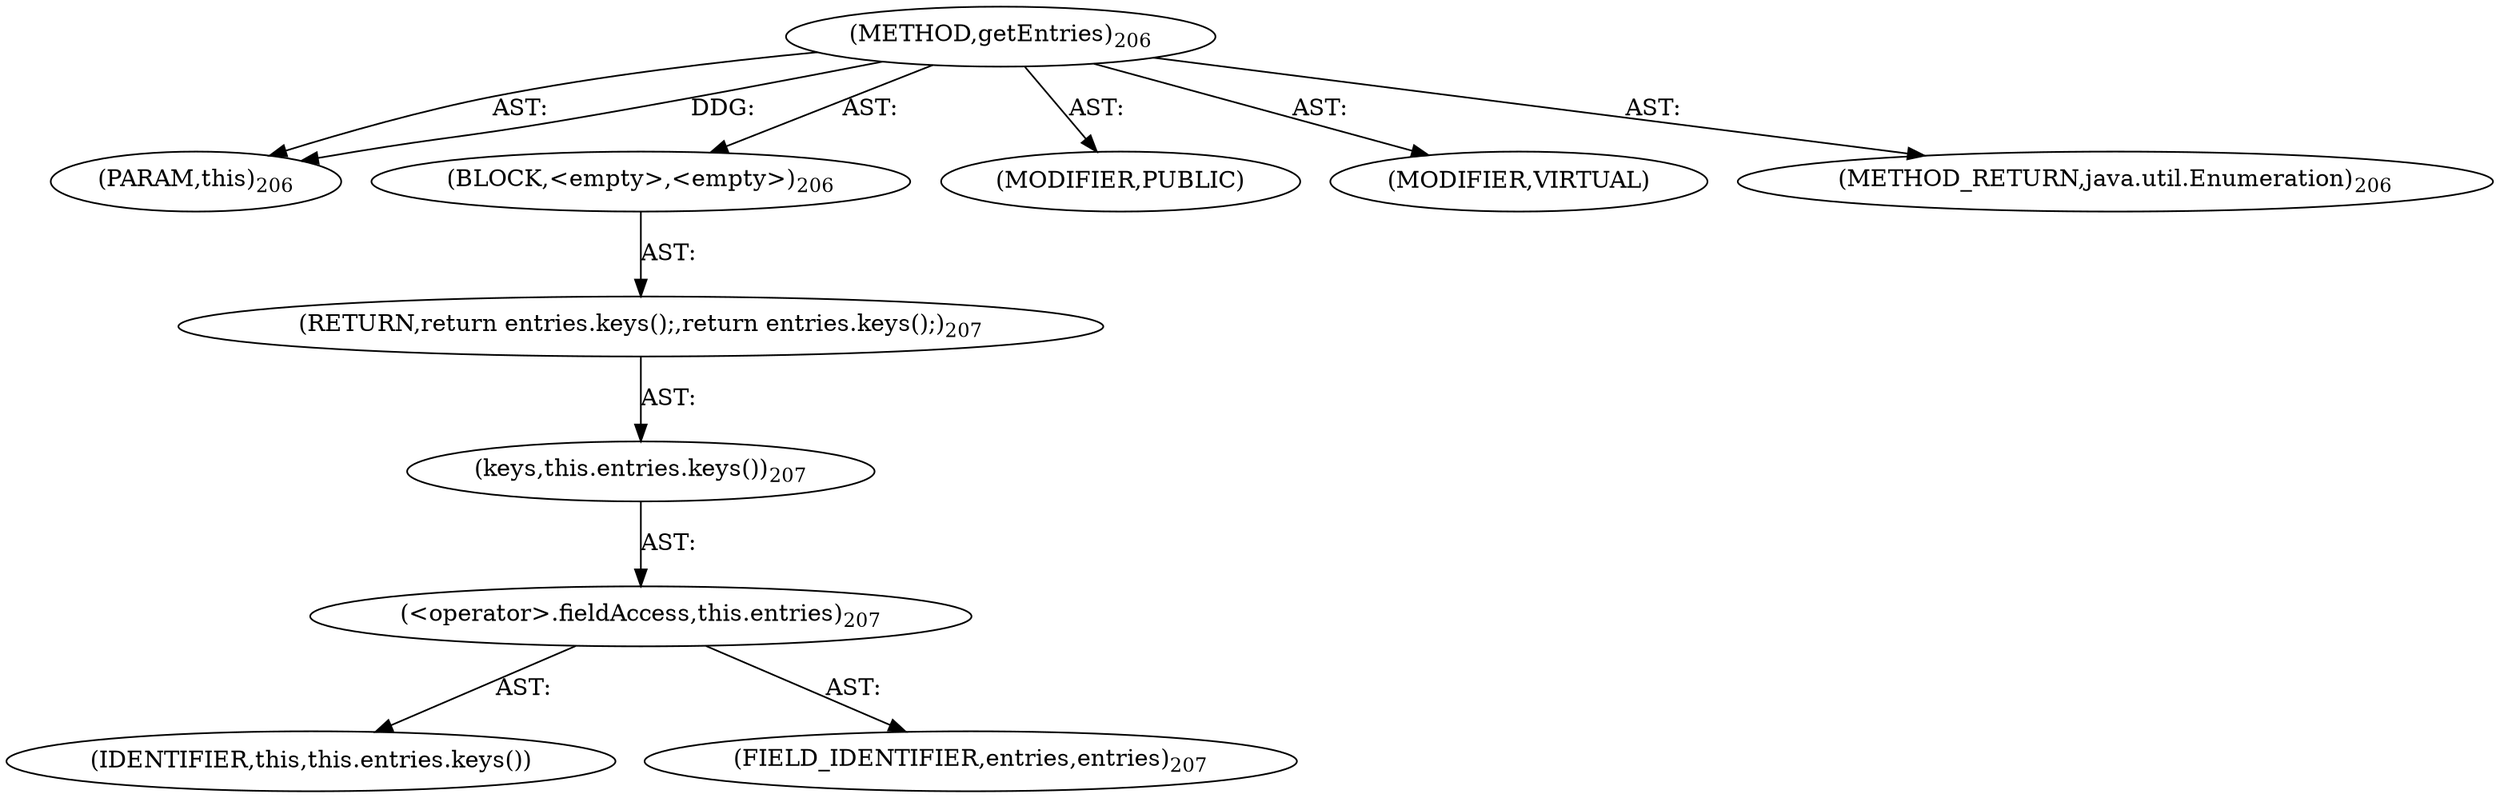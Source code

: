 digraph "getEntries" {  
"111669149702" [label = <(METHOD,getEntries)<SUB>206</SUB>> ]
"115964117008" [label = <(PARAM,this)<SUB>206</SUB>> ]
"25769803784" [label = <(BLOCK,&lt;empty&gt;,&lt;empty&gt;)<SUB>206</SUB>> ]
"146028888065" [label = <(RETURN,return entries.keys();,return entries.keys();)<SUB>207</SUB>> ]
"30064771109" [label = <(keys,this.entries.keys())<SUB>207</SUB>> ]
"30064771110" [label = <(&lt;operator&gt;.fieldAccess,this.entries)<SUB>207</SUB>> ]
"68719476773" [label = <(IDENTIFIER,this,this.entries.keys())> ]
"55834574859" [label = <(FIELD_IDENTIFIER,entries,entries)<SUB>207</SUB>> ]
"133143986193" [label = <(MODIFIER,PUBLIC)> ]
"133143986194" [label = <(MODIFIER,VIRTUAL)> ]
"128849018886" [label = <(METHOD_RETURN,java.util.Enumeration)<SUB>206</SUB>> ]
  "111669149702" -> "115964117008"  [ label = "AST: "] 
  "111669149702" -> "25769803784"  [ label = "AST: "] 
  "111669149702" -> "133143986193"  [ label = "AST: "] 
  "111669149702" -> "133143986194"  [ label = "AST: "] 
  "111669149702" -> "128849018886"  [ label = "AST: "] 
  "25769803784" -> "146028888065"  [ label = "AST: "] 
  "146028888065" -> "30064771109"  [ label = "AST: "] 
  "30064771109" -> "30064771110"  [ label = "AST: "] 
  "30064771110" -> "68719476773"  [ label = "AST: "] 
  "30064771110" -> "55834574859"  [ label = "AST: "] 
  "111669149702" -> "115964117008"  [ label = "DDG: "] 
}
